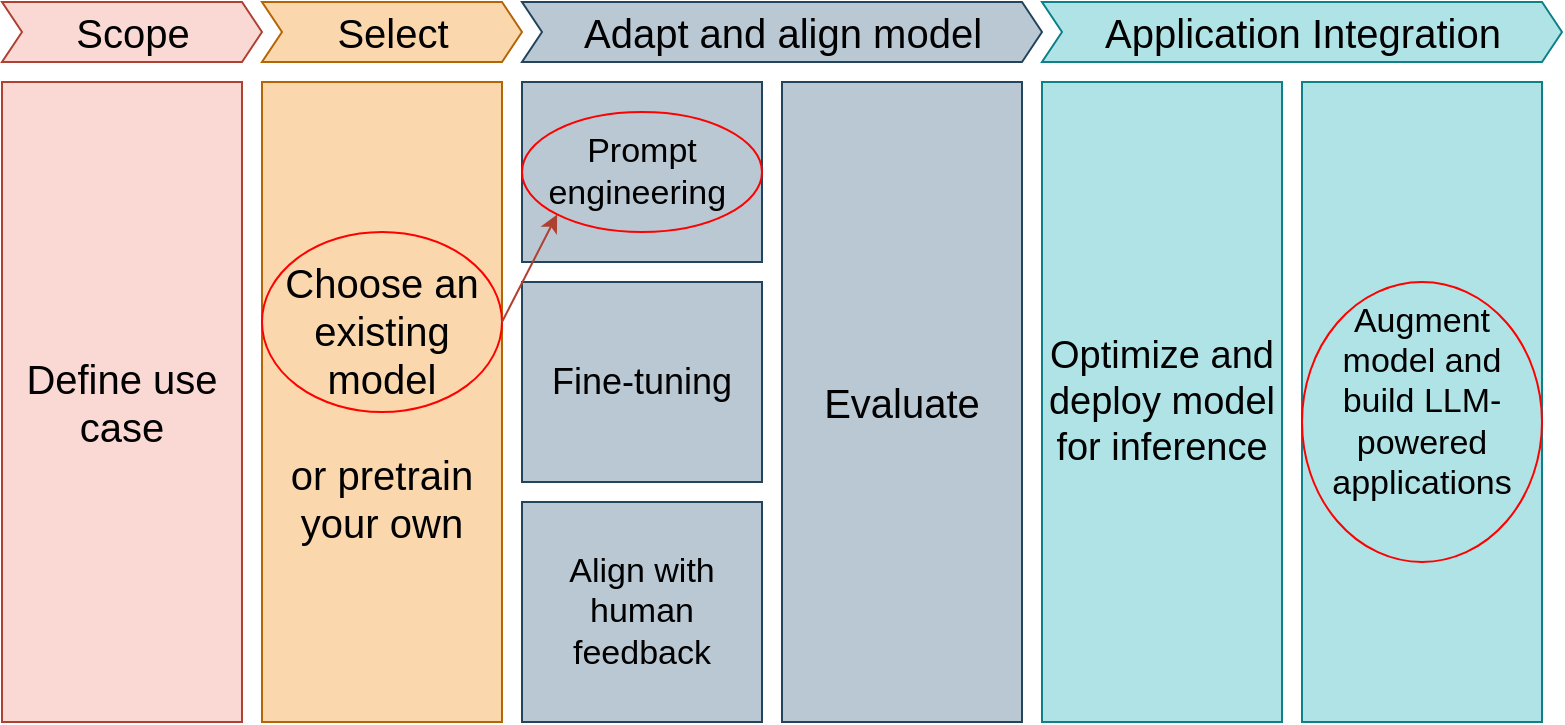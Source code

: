 <mxfile version="21.5.0" type="device">
  <diagram name="Page-1" id="9Dn_jaG_reSU9gXJ2ciY">
    <mxGraphModel dx="954" dy="674" grid="1" gridSize="10" guides="1" tooltips="1" connect="1" arrows="1" fold="1" page="1" pageScale="1" pageWidth="850" pageHeight="1100" math="0" shadow="0">
      <root>
        <mxCell id="0" />
        <mxCell id="1" parent="0" />
        <mxCell id="qeMcafRCqAWguyCiKyoP-1" value="&lt;font color=&quot;#000000&quot; style=&quot;font-size: 20px;&quot;&gt;Define use case&lt;/font&gt;" style="rounded=0;whiteSpace=wrap;html=1;fillColor=#fad9d5;strokeColor=#ae4132;" parent="1" vertex="1">
          <mxGeometry x="20" y="70" width="120" height="320" as="geometry" />
        </mxCell>
        <mxCell id="qeMcafRCqAWguyCiKyoP-2" value="&lt;font color=&quot;#000000&quot; style=&quot;font-size: 20px;&quot;&gt;Scope&lt;/font&gt;" style="html=1;shadow=0;dashed=0;align=center;verticalAlign=middle;shape=mxgraph.arrows2.arrow;dy=0;dx=10;notch=10;fillColor=#fad9d5;strokeColor=#ae4132;" parent="1" vertex="1">
          <mxGeometry x="20" y="30" width="130" height="30" as="geometry" />
        </mxCell>
        <mxCell id="qeMcafRCqAWguyCiKyoP-3" value="&lt;font color=&quot;#000000&quot; style=&quot;font-size: 20px;&quot;&gt;Choose an existing model &lt;br&gt;&lt;br&gt;or pretrain your own&lt;/font&gt;" style="rounded=0;whiteSpace=wrap;html=1;fillColor=#fad7ac;strokeColor=#b46504;" parent="1" vertex="1">
          <mxGeometry x="150" y="70" width="120" height="320" as="geometry" />
        </mxCell>
        <mxCell id="qeMcafRCqAWguyCiKyoP-4" value="&lt;font color=&quot;#000000&quot; style=&quot;font-size: 20px;&quot;&gt;Select&lt;/font&gt;" style="html=1;shadow=0;dashed=0;align=center;verticalAlign=middle;shape=mxgraph.arrows2.arrow;dy=0;dx=10;notch=10;fillColor=#fad7ac;strokeColor=#b46504;" parent="1" vertex="1">
          <mxGeometry x="150" y="30" width="130" height="30" as="geometry" />
        </mxCell>
        <mxCell id="qeMcafRCqAWguyCiKyoP-5" value="&lt;font color=&quot;#000000&quot; style=&quot;font-size: 20px;&quot;&gt;Evaluate&lt;/font&gt;" style="rounded=0;whiteSpace=wrap;html=1;fillColor=#bac8d3;strokeColor=#23445d;" parent="1" vertex="1">
          <mxGeometry x="410" y="70" width="120" height="320" as="geometry" />
        </mxCell>
        <mxCell id="qeMcafRCqAWguyCiKyoP-6" value="&lt;font style=&quot;font-size: 20px;&quot; color=&quot;#000000&quot;&gt;Adapt and align model&lt;/font&gt;" style="html=1;shadow=0;dashed=0;align=center;verticalAlign=middle;shape=mxgraph.arrows2.arrow;dy=0;dx=10;notch=10;fillColor=#bac8d3;strokeColor=#23445d;" parent="1" vertex="1">
          <mxGeometry x="280" y="30" width="260" height="30" as="geometry" />
        </mxCell>
        <mxCell id="qeMcafRCqAWguyCiKyoP-7" value="&lt;font color=&quot;#000000&quot; style=&quot;font-size: 17px;&quot;&gt;Prompt engineering&amp;nbsp;&lt;br&gt;&lt;/font&gt;" style="rounded=0;whiteSpace=wrap;html=1;fillColor=#bac8d3;strokeColor=#23445d;" parent="1" vertex="1">
          <mxGeometry x="280" y="70" width="120" height="90" as="geometry" />
        </mxCell>
        <mxCell id="qeMcafRCqAWguyCiKyoP-8" value="&lt;font color=&quot;#000000&quot; style=&quot;font-size: 18px;&quot;&gt;Fine-tuning&lt;br&gt;&lt;/font&gt;" style="rounded=0;whiteSpace=wrap;html=1;fillColor=#bac8d3;strokeColor=#23445d;" parent="1" vertex="1">
          <mxGeometry x="280" y="170" width="120" height="100" as="geometry" />
        </mxCell>
        <mxCell id="qeMcafRCqAWguyCiKyoP-9" value="&lt;font color=&quot;#000000&quot; style=&quot;font-size: 17px;&quot;&gt;Align with human feedback&lt;/font&gt;" style="rounded=0;whiteSpace=wrap;html=1;fillColor=#bac8d3;strokeColor=#23445d;" parent="1" vertex="1">
          <mxGeometry x="280" y="280" width="120" height="110" as="geometry" />
        </mxCell>
        <mxCell id="qeMcafRCqAWguyCiKyoP-10" value="&lt;font color=&quot;#000000&quot; style=&quot;font-size: 19px;&quot;&gt;Optimize and deploy model for inference&lt;/font&gt;" style="rounded=0;whiteSpace=wrap;html=1;fillColor=#b0e3e6;strokeColor=#0e8088;" parent="1" vertex="1">
          <mxGeometry x="540" y="70" width="120" height="320" as="geometry" />
        </mxCell>
        <mxCell id="qeMcafRCqAWguyCiKyoP-11" value="&lt;font color=&quot;#000000&quot; style=&quot;font-size: 20px;&quot;&gt;Application Integration&lt;/font&gt;" style="html=1;shadow=0;dashed=0;align=center;verticalAlign=middle;shape=mxgraph.arrows2.arrow;dy=0;dx=10;notch=10;fillColor=#b0e3e6;strokeColor=#0e8088;" parent="1" vertex="1">
          <mxGeometry x="540" y="30" width="260" height="30" as="geometry" />
        </mxCell>
        <mxCell id="qeMcafRCqAWguyCiKyoP-14" value="&lt;font color=&quot;#000000&quot; style=&quot;font-size: 17px;&quot;&gt;Augment model and build LLM-powered applications&lt;/font&gt;" style="rounded=0;whiteSpace=wrap;html=1;fillColor=#b0e3e6;strokeColor=#0e8088;" parent="1" vertex="1">
          <mxGeometry x="670" y="70" width="120" height="320" as="geometry" />
        </mxCell>
        <mxCell id="qeMcafRCqAWguyCiKyoP-15" value="" style="ellipse;whiteSpace=wrap;html=1;fillColor=none;strokeColor=#FF0000;" parent="1" vertex="1">
          <mxGeometry x="280" y="85" width="120" height="60" as="geometry" />
        </mxCell>
        <mxCell id="qeMcafRCqAWguyCiKyoP-16" value="" style="ellipse;whiteSpace=wrap;html=1;fillColor=none;strokeColor=#FF0000;" parent="1" vertex="1">
          <mxGeometry x="150" y="145" width="120" height="90" as="geometry" />
        </mxCell>
        <mxCell id="qeMcafRCqAWguyCiKyoP-18" value="" style="endArrow=classic;html=1;rounded=0;exitX=1;exitY=0.5;exitDx=0;exitDy=0;entryX=0;entryY=1;entryDx=0;entryDy=0;fillColor=#fad9d5;strokeColor=#ae4132;" parent="1" source="qeMcafRCqAWguyCiKyoP-16" target="qeMcafRCqAWguyCiKyoP-15" edge="1">
          <mxGeometry width="50" height="50" relative="1" as="geometry">
            <mxPoint x="440" y="330" as="sourcePoint" />
            <mxPoint x="490" y="280" as="targetPoint" />
          </mxGeometry>
        </mxCell>
        <mxCell id="Omsm_6Bo3FIlyy_xwaDh-1" value="" style="ellipse;whiteSpace=wrap;html=1;fillColor=none;strokeColor=#FF0000;" vertex="1" parent="1">
          <mxGeometry x="670" y="170" width="120" height="140" as="geometry" />
        </mxCell>
      </root>
    </mxGraphModel>
  </diagram>
</mxfile>
